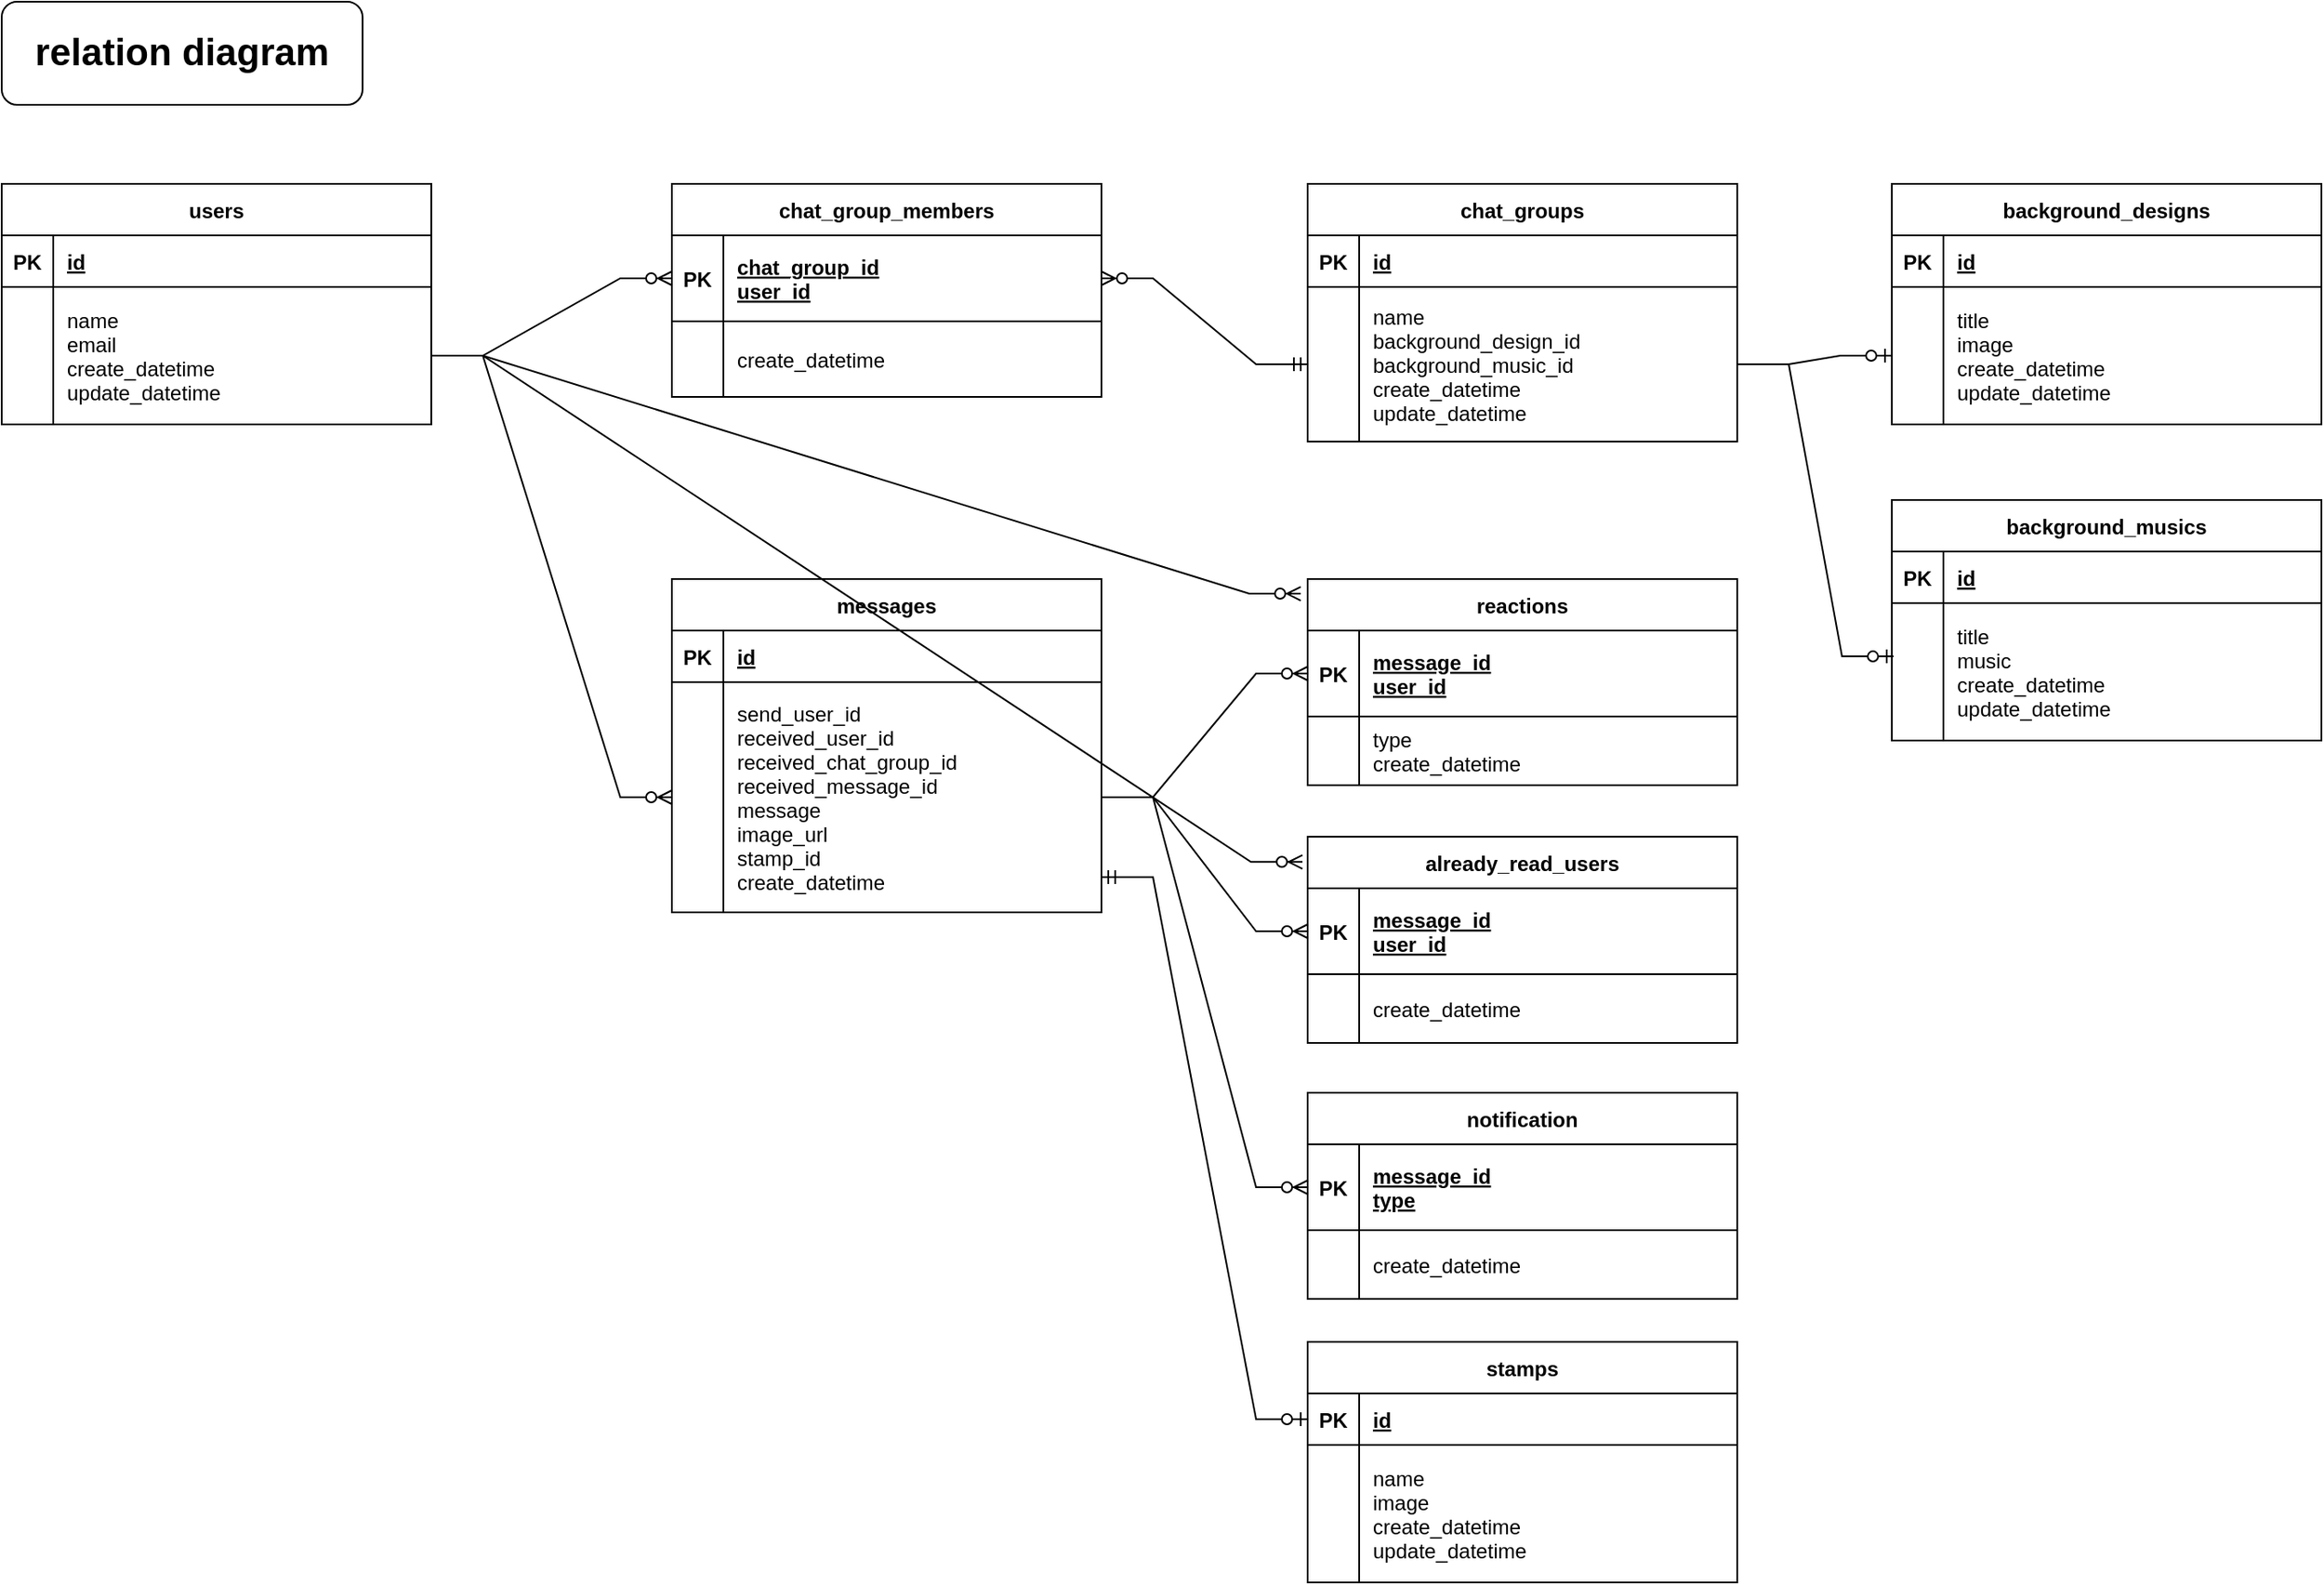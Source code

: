<mxfile version="20.3.0" type="device"><diagram id="R2lEEEUBdFMjLlhIrx00" name="relation diagram"><mxGraphModel dx="1426" dy="870" grid="1" gridSize="10" guides="1" tooltips="1" connect="1" arrows="1" fold="1" page="1" pageScale="1" pageWidth="850" pageHeight="1100" math="0" shadow="0" extFonts="Permanent Marker^https://fonts.googleapis.com/css?family=Permanent+Marker"><root><mxCell id="0"/><mxCell id="1" parent="0"/><mxCell id="Bx2NuQBaS8KRFv1rN33F-1" value="users" style="shape=table;startSize=30;container=1;collapsible=1;childLayout=tableLayout;fixedRows=1;rowLines=0;fontStyle=1;align=center;resizeLast=1;" parent="1" vertex="1"><mxGeometry x="60" y="146" width="250" height="140" as="geometry"/></mxCell><mxCell id="Bx2NuQBaS8KRFv1rN33F-2" value="" style="shape=partialRectangle;collapsible=0;dropTarget=0;pointerEvents=0;fillColor=none;points=[[0,0.5],[1,0.5]];portConstraint=eastwest;top=0;left=0;right=0;bottom=1;" parent="Bx2NuQBaS8KRFv1rN33F-1" vertex="1"><mxGeometry y="30" width="250" height="30" as="geometry"/></mxCell><mxCell id="Bx2NuQBaS8KRFv1rN33F-3" value="PK" style="shape=partialRectangle;overflow=hidden;connectable=0;fillColor=none;top=0;left=0;bottom=0;right=0;fontStyle=1;" parent="Bx2NuQBaS8KRFv1rN33F-2" vertex="1"><mxGeometry width="30" height="30" as="geometry"><mxRectangle width="30" height="30" as="alternateBounds"/></mxGeometry></mxCell><mxCell id="Bx2NuQBaS8KRFv1rN33F-4" value="id" style="shape=partialRectangle;overflow=hidden;connectable=0;fillColor=none;top=0;left=0;bottom=0;right=0;align=left;spacingLeft=6;fontStyle=5;" parent="Bx2NuQBaS8KRFv1rN33F-2" vertex="1"><mxGeometry x="30" width="220" height="30" as="geometry"><mxRectangle width="220" height="30" as="alternateBounds"/></mxGeometry></mxCell><mxCell id="Bx2NuQBaS8KRFv1rN33F-5" value="" style="shape=partialRectangle;collapsible=0;dropTarget=0;pointerEvents=0;fillColor=none;points=[[0,0.5],[1,0.5]];portConstraint=eastwest;top=0;left=0;right=0;bottom=0;" parent="Bx2NuQBaS8KRFv1rN33F-1" vertex="1"><mxGeometry y="60" width="250" height="80" as="geometry"/></mxCell><mxCell id="Bx2NuQBaS8KRFv1rN33F-6" value="" style="shape=partialRectangle;overflow=hidden;connectable=0;fillColor=none;top=0;left=0;bottom=0;right=0;" parent="Bx2NuQBaS8KRFv1rN33F-5" vertex="1"><mxGeometry width="30" height="80" as="geometry"><mxRectangle width="30" height="80" as="alternateBounds"/></mxGeometry></mxCell><mxCell id="Bx2NuQBaS8KRFv1rN33F-7" value="name&#10;email&#10;create_datetime&#10;update_datetime" style="shape=partialRectangle;overflow=hidden;connectable=0;fillColor=none;top=0;left=0;bottom=0;right=0;align=left;spacingLeft=6;" parent="Bx2NuQBaS8KRFv1rN33F-5" vertex="1"><mxGeometry x="30" width="220" height="80" as="geometry"><mxRectangle width="220" height="80" as="alternateBounds"/></mxGeometry></mxCell><mxCell id="Bx2NuQBaS8KRFv1rN33F-8" value="chat_groups" style="shape=table;startSize=30;container=1;collapsible=1;childLayout=tableLayout;fixedRows=1;rowLines=0;fontStyle=1;align=center;resizeLast=1;" parent="1" vertex="1"><mxGeometry x="820" y="146" width="250" height="150" as="geometry"/></mxCell><mxCell id="Bx2NuQBaS8KRFv1rN33F-9" value="" style="shape=partialRectangle;collapsible=0;dropTarget=0;pointerEvents=0;fillColor=none;points=[[0,0.5],[1,0.5]];portConstraint=eastwest;top=0;left=0;right=0;bottom=1;" parent="Bx2NuQBaS8KRFv1rN33F-8" vertex="1"><mxGeometry y="30" width="250" height="30" as="geometry"/></mxCell><mxCell id="Bx2NuQBaS8KRFv1rN33F-10" value="PK" style="shape=partialRectangle;overflow=hidden;connectable=0;fillColor=none;top=0;left=0;bottom=0;right=0;fontStyle=1;" parent="Bx2NuQBaS8KRFv1rN33F-9" vertex="1"><mxGeometry width="30" height="30" as="geometry"><mxRectangle width="30" height="30" as="alternateBounds"/></mxGeometry></mxCell><mxCell id="Bx2NuQBaS8KRFv1rN33F-11" value="id" style="shape=partialRectangle;overflow=hidden;connectable=0;fillColor=none;top=0;left=0;bottom=0;right=0;align=left;spacingLeft=6;fontStyle=5;" parent="Bx2NuQBaS8KRFv1rN33F-9" vertex="1"><mxGeometry x="30" width="220" height="30" as="geometry"><mxRectangle width="220" height="30" as="alternateBounds"/></mxGeometry></mxCell><mxCell id="Bx2NuQBaS8KRFv1rN33F-12" value="" style="shape=partialRectangle;collapsible=0;dropTarget=0;pointerEvents=0;fillColor=none;points=[[0,0.5],[1,0.5]];portConstraint=eastwest;top=0;left=0;right=0;bottom=0;" parent="Bx2NuQBaS8KRFv1rN33F-8" vertex="1"><mxGeometry y="60" width="250" height="90" as="geometry"/></mxCell><mxCell id="Bx2NuQBaS8KRFv1rN33F-13" value="" style="shape=partialRectangle;overflow=hidden;connectable=0;fillColor=none;top=0;left=0;bottom=0;right=0;" parent="Bx2NuQBaS8KRFv1rN33F-12" vertex="1"><mxGeometry width="30" height="90" as="geometry"><mxRectangle width="30" height="90" as="alternateBounds"/></mxGeometry></mxCell><mxCell id="Bx2NuQBaS8KRFv1rN33F-14" value="name&#10;background_design_id&#10;background_music_id&#10;create_datetime&#10;update_datetime" style="shape=partialRectangle;overflow=hidden;connectable=0;fillColor=none;top=0;left=0;bottom=0;right=0;align=left;spacingLeft=6;" parent="Bx2NuQBaS8KRFv1rN33F-12" vertex="1"><mxGeometry x="30" width="220" height="90" as="geometry"><mxRectangle width="220" height="90" as="alternateBounds"/></mxGeometry></mxCell><mxCell id="Bx2NuQBaS8KRFv1rN33F-15" value="chat_group_members" style="shape=table;startSize=30;container=1;collapsible=1;childLayout=tableLayout;fixedRows=1;rowLines=0;fontStyle=1;align=center;resizeLast=1;" parent="1" vertex="1"><mxGeometry x="450" y="146" width="250" height="124" as="geometry"/></mxCell><mxCell id="Bx2NuQBaS8KRFv1rN33F-16" value="" style="shape=partialRectangle;collapsible=0;dropTarget=0;pointerEvents=0;fillColor=none;points=[[0,0.5],[1,0.5]];portConstraint=eastwest;top=0;left=0;right=0;bottom=1;" parent="Bx2NuQBaS8KRFv1rN33F-15" vertex="1"><mxGeometry y="30" width="250" height="50" as="geometry"/></mxCell><mxCell id="Bx2NuQBaS8KRFv1rN33F-17" value="PK" style="shape=partialRectangle;overflow=hidden;connectable=0;fillColor=none;top=0;left=0;bottom=0;right=0;fontStyle=1;" parent="Bx2NuQBaS8KRFv1rN33F-16" vertex="1"><mxGeometry width="30" height="50" as="geometry"><mxRectangle width="30" height="50" as="alternateBounds"/></mxGeometry></mxCell><mxCell id="Bx2NuQBaS8KRFv1rN33F-18" value="chat_group_id&#10;user_id" style="shape=partialRectangle;overflow=hidden;connectable=0;fillColor=none;top=0;left=0;bottom=0;right=0;align=left;spacingLeft=6;fontStyle=5;" parent="Bx2NuQBaS8KRFv1rN33F-16" vertex="1"><mxGeometry x="30" width="220" height="50" as="geometry"><mxRectangle width="220" height="50" as="alternateBounds"/></mxGeometry></mxCell><mxCell id="Bx2NuQBaS8KRFv1rN33F-19" value="" style="shape=partialRectangle;collapsible=0;dropTarget=0;pointerEvents=0;fillColor=none;points=[[0,0.5],[1,0.5]];portConstraint=eastwest;top=0;left=0;right=0;bottom=0;" parent="Bx2NuQBaS8KRFv1rN33F-15" vertex="1"><mxGeometry y="80" width="250" height="44" as="geometry"/></mxCell><mxCell id="Bx2NuQBaS8KRFv1rN33F-20" value="" style="shape=partialRectangle;overflow=hidden;connectable=0;fillColor=none;top=0;left=0;bottom=0;right=0;" parent="Bx2NuQBaS8KRFv1rN33F-19" vertex="1"><mxGeometry width="30" height="44" as="geometry"><mxRectangle width="30" height="44" as="alternateBounds"/></mxGeometry></mxCell><mxCell id="Bx2NuQBaS8KRFv1rN33F-21" value="create_datetime" style="shape=partialRectangle;overflow=hidden;connectable=0;fillColor=none;top=0;left=0;bottom=0;right=0;align=left;spacingLeft=6;" parent="Bx2NuQBaS8KRFv1rN33F-19" vertex="1"><mxGeometry x="30" width="220" height="44" as="geometry"><mxRectangle width="220" height="44" as="alternateBounds"/></mxGeometry></mxCell><mxCell id="Bx2NuQBaS8KRFv1rN33F-22" value="messages" style="shape=table;startSize=30;container=1;collapsible=1;childLayout=tableLayout;fixedRows=1;rowLines=0;fontStyle=1;align=center;resizeLast=1;" parent="1" vertex="1"><mxGeometry x="450" y="376" width="250" height="194" as="geometry"/></mxCell><mxCell id="Bx2NuQBaS8KRFv1rN33F-23" value="" style="shape=partialRectangle;collapsible=0;dropTarget=0;pointerEvents=0;fillColor=none;points=[[0,0.5],[1,0.5]];portConstraint=eastwest;top=0;left=0;right=0;bottom=1;" parent="Bx2NuQBaS8KRFv1rN33F-22" vertex="1"><mxGeometry y="30" width="250" height="30" as="geometry"/></mxCell><mxCell id="Bx2NuQBaS8KRFv1rN33F-24" value="PK" style="shape=partialRectangle;overflow=hidden;connectable=0;fillColor=none;top=0;left=0;bottom=0;right=0;fontStyle=1;" parent="Bx2NuQBaS8KRFv1rN33F-23" vertex="1"><mxGeometry width="30" height="30" as="geometry"><mxRectangle width="30" height="30" as="alternateBounds"/></mxGeometry></mxCell><mxCell id="Bx2NuQBaS8KRFv1rN33F-25" value="id" style="shape=partialRectangle;overflow=hidden;connectable=0;fillColor=none;top=0;left=0;bottom=0;right=0;align=left;spacingLeft=6;fontStyle=5;" parent="Bx2NuQBaS8KRFv1rN33F-23" vertex="1"><mxGeometry x="30" width="220" height="30" as="geometry"><mxRectangle width="220" height="30" as="alternateBounds"/></mxGeometry></mxCell><mxCell id="Bx2NuQBaS8KRFv1rN33F-26" value="" style="shape=partialRectangle;collapsible=0;dropTarget=0;pointerEvents=0;fillColor=none;points=[[0,0.5],[1,0.5]];portConstraint=eastwest;top=0;left=0;right=0;bottom=0;" parent="Bx2NuQBaS8KRFv1rN33F-22" vertex="1"><mxGeometry y="60" width="250" height="134" as="geometry"/></mxCell><mxCell id="Bx2NuQBaS8KRFv1rN33F-27" value="" style="shape=partialRectangle;overflow=hidden;connectable=0;fillColor=none;top=0;left=0;bottom=0;right=0;" parent="Bx2NuQBaS8KRFv1rN33F-26" vertex="1"><mxGeometry width="30" height="134" as="geometry"><mxRectangle width="30" height="134" as="alternateBounds"/></mxGeometry></mxCell><mxCell id="Bx2NuQBaS8KRFv1rN33F-28" value="send_user_id&#10;received_user_id&#10;received_chat_group_id&#10;received_message_id&#10;message&#10;image_url&#10;stamp_id&#10;create_datetime" style="shape=partialRectangle;overflow=hidden;connectable=0;fillColor=none;top=0;left=0;bottom=0;right=0;align=left;spacingLeft=6;" parent="Bx2NuQBaS8KRFv1rN33F-26" vertex="1"><mxGeometry x="30" width="220" height="134" as="geometry"><mxRectangle width="220" height="134" as="alternateBounds"/></mxGeometry></mxCell><mxCell id="Bx2NuQBaS8KRFv1rN33F-29" value="already_read_users" style="shape=table;startSize=30;container=1;collapsible=1;childLayout=tableLayout;fixedRows=1;rowLines=0;fontStyle=1;align=center;resizeLast=1;" parent="1" vertex="1"><mxGeometry x="820" y="526" width="250" height="120" as="geometry"/></mxCell><mxCell id="Bx2NuQBaS8KRFv1rN33F-30" value="" style="shape=partialRectangle;collapsible=0;dropTarget=0;pointerEvents=0;fillColor=none;points=[[0,0.5],[1,0.5]];portConstraint=eastwest;top=0;left=0;right=0;bottom=1;" parent="Bx2NuQBaS8KRFv1rN33F-29" vertex="1"><mxGeometry y="30" width="250" height="50" as="geometry"/></mxCell><mxCell id="Bx2NuQBaS8KRFv1rN33F-31" value="PK" style="shape=partialRectangle;overflow=hidden;connectable=0;fillColor=none;top=0;left=0;bottom=0;right=0;fontStyle=1;" parent="Bx2NuQBaS8KRFv1rN33F-30" vertex="1"><mxGeometry width="30" height="50" as="geometry"><mxRectangle width="30" height="50" as="alternateBounds"/></mxGeometry></mxCell><mxCell id="Bx2NuQBaS8KRFv1rN33F-32" value="message_id&#10;user_id" style="shape=partialRectangle;overflow=hidden;connectable=0;fillColor=none;top=0;left=0;bottom=0;right=0;align=left;spacingLeft=6;fontStyle=5;" parent="Bx2NuQBaS8KRFv1rN33F-30" vertex="1"><mxGeometry x="30" width="220" height="50" as="geometry"><mxRectangle width="220" height="50" as="alternateBounds"/></mxGeometry></mxCell><mxCell id="Bx2NuQBaS8KRFv1rN33F-33" value="" style="shape=partialRectangle;collapsible=0;dropTarget=0;pointerEvents=0;fillColor=none;points=[[0,0.5],[1,0.5]];portConstraint=eastwest;top=0;left=0;right=0;bottom=0;" parent="Bx2NuQBaS8KRFv1rN33F-29" vertex="1"><mxGeometry y="80" width="250" height="40" as="geometry"/></mxCell><mxCell id="Bx2NuQBaS8KRFv1rN33F-34" value="" style="shape=partialRectangle;overflow=hidden;connectable=0;fillColor=none;top=0;left=0;bottom=0;right=0;" parent="Bx2NuQBaS8KRFv1rN33F-33" vertex="1"><mxGeometry width="30" height="40" as="geometry"><mxRectangle width="30" height="40" as="alternateBounds"/></mxGeometry></mxCell><mxCell id="Bx2NuQBaS8KRFv1rN33F-35" value="create_datetime" style="shape=partialRectangle;overflow=hidden;connectable=0;fillColor=none;top=0;left=0;bottom=0;right=0;align=left;spacingLeft=6;" parent="Bx2NuQBaS8KRFv1rN33F-33" vertex="1"><mxGeometry x="30" width="220" height="40" as="geometry"><mxRectangle width="220" height="40" as="alternateBounds"/></mxGeometry></mxCell><mxCell id="Bx2NuQBaS8KRFv1rN33F-36" value="reactions" style="shape=table;startSize=30;container=1;collapsible=1;childLayout=tableLayout;fixedRows=1;rowLines=0;fontStyle=1;align=center;resizeLast=1;" parent="1" vertex="1"><mxGeometry x="820" y="376" width="250" height="120" as="geometry"/></mxCell><mxCell id="Bx2NuQBaS8KRFv1rN33F-37" value="" style="shape=partialRectangle;collapsible=0;dropTarget=0;pointerEvents=0;fillColor=none;points=[[0,0.5],[1,0.5]];portConstraint=eastwest;top=0;left=0;right=0;bottom=1;" parent="Bx2NuQBaS8KRFv1rN33F-36" vertex="1"><mxGeometry y="30" width="250" height="50" as="geometry"/></mxCell><mxCell id="Bx2NuQBaS8KRFv1rN33F-38" value="PK" style="shape=partialRectangle;overflow=hidden;connectable=0;fillColor=none;top=0;left=0;bottom=0;right=0;fontStyle=1;" parent="Bx2NuQBaS8KRFv1rN33F-37" vertex="1"><mxGeometry width="30" height="50" as="geometry"><mxRectangle width="30" height="50" as="alternateBounds"/></mxGeometry></mxCell><mxCell id="Bx2NuQBaS8KRFv1rN33F-39" value="message_id&#10;user_id" style="shape=partialRectangle;overflow=hidden;connectable=0;fillColor=none;top=0;left=0;bottom=0;right=0;align=left;spacingLeft=6;fontStyle=5;" parent="Bx2NuQBaS8KRFv1rN33F-37" vertex="1"><mxGeometry x="30" width="220" height="50" as="geometry"><mxRectangle width="220" height="50" as="alternateBounds"/></mxGeometry></mxCell><mxCell id="Bx2NuQBaS8KRFv1rN33F-40" value="" style="shape=partialRectangle;collapsible=0;dropTarget=0;pointerEvents=0;fillColor=none;points=[[0,0.5],[1,0.5]];portConstraint=eastwest;top=0;left=0;right=0;bottom=0;" parent="Bx2NuQBaS8KRFv1rN33F-36" vertex="1"><mxGeometry y="80" width="250" height="40" as="geometry"/></mxCell><mxCell id="Bx2NuQBaS8KRFv1rN33F-41" value="" style="shape=partialRectangle;overflow=hidden;connectable=0;fillColor=none;top=0;left=0;bottom=0;right=0;" parent="Bx2NuQBaS8KRFv1rN33F-40" vertex="1"><mxGeometry width="30" height="40" as="geometry"><mxRectangle width="30" height="40" as="alternateBounds"/></mxGeometry></mxCell><mxCell id="Bx2NuQBaS8KRFv1rN33F-42" value="type&#10;create_datetime" style="shape=partialRectangle;overflow=hidden;connectable=0;fillColor=none;top=0;left=0;bottom=0;right=0;align=left;spacingLeft=6;" parent="Bx2NuQBaS8KRFv1rN33F-40" vertex="1"><mxGeometry x="30" width="220" height="40" as="geometry"><mxRectangle width="220" height="40" as="alternateBounds"/></mxGeometry></mxCell><mxCell id="Bx2NuQBaS8KRFv1rN33F-43" value="notification" style="shape=table;startSize=30;container=1;collapsible=1;childLayout=tableLayout;fixedRows=1;rowLines=0;fontStyle=1;align=center;resizeLast=1;" parent="1" vertex="1"><mxGeometry x="820" y="675" width="250" height="120" as="geometry"/></mxCell><mxCell id="Bx2NuQBaS8KRFv1rN33F-44" value="" style="shape=partialRectangle;collapsible=0;dropTarget=0;pointerEvents=0;fillColor=none;points=[[0,0.5],[1,0.5]];portConstraint=eastwest;top=0;left=0;right=0;bottom=1;" parent="Bx2NuQBaS8KRFv1rN33F-43" vertex="1"><mxGeometry y="30" width="250" height="50" as="geometry"/></mxCell><mxCell id="Bx2NuQBaS8KRFv1rN33F-45" value="PK" style="shape=partialRectangle;overflow=hidden;connectable=0;fillColor=none;top=0;left=0;bottom=0;right=0;fontStyle=1;" parent="Bx2NuQBaS8KRFv1rN33F-44" vertex="1"><mxGeometry width="30" height="50" as="geometry"><mxRectangle width="30" height="50" as="alternateBounds"/></mxGeometry></mxCell><mxCell id="Bx2NuQBaS8KRFv1rN33F-46" value="message_id&#10;type" style="shape=partialRectangle;overflow=hidden;connectable=0;fillColor=none;top=0;left=0;bottom=0;right=0;align=left;spacingLeft=6;fontStyle=5;" parent="Bx2NuQBaS8KRFv1rN33F-44" vertex="1"><mxGeometry x="30" width="220" height="50" as="geometry"><mxRectangle width="220" height="50" as="alternateBounds"/></mxGeometry></mxCell><mxCell id="Bx2NuQBaS8KRFv1rN33F-47" value="" style="shape=partialRectangle;collapsible=0;dropTarget=0;pointerEvents=0;fillColor=none;points=[[0,0.5],[1,0.5]];portConstraint=eastwest;top=0;left=0;right=0;bottom=0;" parent="Bx2NuQBaS8KRFv1rN33F-43" vertex="1"><mxGeometry y="80" width="250" height="40" as="geometry"/></mxCell><mxCell id="Bx2NuQBaS8KRFv1rN33F-48" value="" style="shape=partialRectangle;overflow=hidden;connectable=0;fillColor=none;top=0;left=0;bottom=0;right=0;" parent="Bx2NuQBaS8KRFv1rN33F-47" vertex="1"><mxGeometry width="30" height="40" as="geometry"><mxRectangle width="30" height="40" as="alternateBounds"/></mxGeometry></mxCell><mxCell id="Bx2NuQBaS8KRFv1rN33F-49" value="create_datetime" style="shape=partialRectangle;overflow=hidden;connectable=0;fillColor=none;top=0;left=0;bottom=0;right=0;align=left;spacingLeft=6;" parent="Bx2NuQBaS8KRFv1rN33F-47" vertex="1"><mxGeometry x="30" width="220" height="40" as="geometry"><mxRectangle width="220" height="40" as="alternateBounds"/></mxGeometry></mxCell><mxCell id="Bx2NuQBaS8KRFv1rN33F-50" value="background_designs" style="shape=table;startSize=30;container=1;collapsible=1;childLayout=tableLayout;fixedRows=1;rowLines=0;fontStyle=1;align=center;resizeLast=1;" parent="1" vertex="1"><mxGeometry x="1160" y="146" width="250" height="140" as="geometry"/></mxCell><mxCell id="Bx2NuQBaS8KRFv1rN33F-51" value="" style="shape=partialRectangle;collapsible=0;dropTarget=0;pointerEvents=0;fillColor=none;points=[[0,0.5],[1,0.5]];portConstraint=eastwest;top=0;left=0;right=0;bottom=1;" parent="Bx2NuQBaS8KRFv1rN33F-50" vertex="1"><mxGeometry y="30" width="250" height="30" as="geometry"/></mxCell><mxCell id="Bx2NuQBaS8KRFv1rN33F-52" value="PK" style="shape=partialRectangle;overflow=hidden;connectable=0;fillColor=none;top=0;left=0;bottom=0;right=0;fontStyle=1;" parent="Bx2NuQBaS8KRFv1rN33F-51" vertex="1"><mxGeometry width="30" height="30" as="geometry"><mxRectangle width="30" height="30" as="alternateBounds"/></mxGeometry></mxCell><mxCell id="Bx2NuQBaS8KRFv1rN33F-53" value="id" style="shape=partialRectangle;overflow=hidden;connectable=0;fillColor=none;top=0;left=0;bottom=0;right=0;align=left;spacingLeft=6;fontStyle=5;" parent="Bx2NuQBaS8KRFv1rN33F-51" vertex="1"><mxGeometry x="30" width="220" height="30" as="geometry"><mxRectangle width="220" height="30" as="alternateBounds"/></mxGeometry></mxCell><mxCell id="Bx2NuQBaS8KRFv1rN33F-54" value="" style="shape=partialRectangle;collapsible=0;dropTarget=0;pointerEvents=0;fillColor=none;points=[[0,0.5],[1,0.5]];portConstraint=eastwest;top=0;left=0;right=0;bottom=0;" parent="Bx2NuQBaS8KRFv1rN33F-50" vertex="1"><mxGeometry y="60" width="250" height="80" as="geometry"/></mxCell><mxCell id="Bx2NuQBaS8KRFv1rN33F-55" value="" style="shape=partialRectangle;overflow=hidden;connectable=0;fillColor=none;top=0;left=0;bottom=0;right=0;" parent="Bx2NuQBaS8KRFv1rN33F-54" vertex="1"><mxGeometry width="30" height="80" as="geometry"><mxRectangle width="30" height="80" as="alternateBounds"/></mxGeometry></mxCell><mxCell id="Bx2NuQBaS8KRFv1rN33F-56" value="title&#10;image&#10;create_datetime&#10;update_datetime" style="shape=partialRectangle;overflow=hidden;connectable=0;fillColor=none;top=0;left=0;bottom=0;right=0;align=left;spacingLeft=6;" parent="Bx2NuQBaS8KRFv1rN33F-54" vertex="1"><mxGeometry x="30" width="220" height="80" as="geometry"><mxRectangle width="220" height="80" as="alternateBounds"/></mxGeometry></mxCell><mxCell id="Bx2NuQBaS8KRFv1rN33F-57" value="background_musics" style="shape=table;startSize=30;container=1;collapsible=1;childLayout=tableLayout;fixedRows=1;rowLines=0;fontStyle=1;align=center;resizeLast=1;" parent="1" vertex="1"><mxGeometry x="1160" y="330" width="250" height="140" as="geometry"/></mxCell><mxCell id="Bx2NuQBaS8KRFv1rN33F-58" value="" style="shape=partialRectangle;collapsible=0;dropTarget=0;pointerEvents=0;fillColor=none;points=[[0,0.5],[1,0.5]];portConstraint=eastwest;top=0;left=0;right=0;bottom=1;" parent="Bx2NuQBaS8KRFv1rN33F-57" vertex="1"><mxGeometry y="30" width="250" height="30" as="geometry"/></mxCell><mxCell id="Bx2NuQBaS8KRFv1rN33F-59" value="PK" style="shape=partialRectangle;overflow=hidden;connectable=0;fillColor=none;top=0;left=0;bottom=0;right=0;fontStyle=1;" parent="Bx2NuQBaS8KRFv1rN33F-58" vertex="1"><mxGeometry width="30" height="30" as="geometry"><mxRectangle width="30" height="30" as="alternateBounds"/></mxGeometry></mxCell><mxCell id="Bx2NuQBaS8KRFv1rN33F-60" value="id" style="shape=partialRectangle;overflow=hidden;connectable=0;fillColor=none;top=0;left=0;bottom=0;right=0;align=left;spacingLeft=6;fontStyle=5;" parent="Bx2NuQBaS8KRFv1rN33F-58" vertex="1"><mxGeometry x="30" width="220" height="30" as="geometry"><mxRectangle width="220" height="30" as="alternateBounds"/></mxGeometry></mxCell><mxCell id="Bx2NuQBaS8KRFv1rN33F-61" value="" style="shape=partialRectangle;collapsible=0;dropTarget=0;pointerEvents=0;fillColor=none;points=[[0,0.5],[1,0.5]];portConstraint=eastwest;top=0;left=0;right=0;bottom=0;" parent="Bx2NuQBaS8KRFv1rN33F-57" vertex="1"><mxGeometry y="60" width="250" height="80" as="geometry"/></mxCell><mxCell id="Bx2NuQBaS8KRFv1rN33F-62" value="" style="shape=partialRectangle;overflow=hidden;connectable=0;fillColor=none;top=0;left=0;bottom=0;right=0;" parent="Bx2NuQBaS8KRFv1rN33F-61" vertex="1"><mxGeometry width="30" height="80" as="geometry"><mxRectangle width="30" height="80" as="alternateBounds"/></mxGeometry></mxCell><mxCell id="Bx2NuQBaS8KRFv1rN33F-63" value="title&#10;music&#10;create_datetime&#10;update_datetime" style="shape=partialRectangle;overflow=hidden;connectable=0;fillColor=none;top=0;left=0;bottom=0;right=0;align=left;spacingLeft=6;" parent="Bx2NuQBaS8KRFv1rN33F-61" vertex="1"><mxGeometry x="30" width="220" height="80" as="geometry"><mxRectangle width="220" height="80" as="alternateBounds"/></mxGeometry></mxCell><mxCell id="Bx2NuQBaS8KRFv1rN33F-64" value="stamps" style="shape=table;startSize=30;container=1;collapsible=1;childLayout=tableLayout;fixedRows=1;rowLines=0;fontStyle=1;align=center;resizeLast=1;" parent="1" vertex="1"><mxGeometry x="820" y="820" width="250" height="140" as="geometry"/></mxCell><mxCell id="Bx2NuQBaS8KRFv1rN33F-65" value="" style="shape=partialRectangle;collapsible=0;dropTarget=0;pointerEvents=0;fillColor=none;points=[[0,0.5],[1,0.5]];portConstraint=eastwest;top=0;left=0;right=0;bottom=1;" parent="Bx2NuQBaS8KRFv1rN33F-64" vertex="1"><mxGeometry y="30" width="250" height="30" as="geometry"/></mxCell><mxCell id="Bx2NuQBaS8KRFv1rN33F-66" value="PK" style="shape=partialRectangle;overflow=hidden;connectable=0;fillColor=none;top=0;left=0;bottom=0;right=0;fontStyle=1;" parent="Bx2NuQBaS8KRFv1rN33F-65" vertex="1"><mxGeometry width="30" height="30" as="geometry"><mxRectangle width="30" height="30" as="alternateBounds"/></mxGeometry></mxCell><mxCell id="Bx2NuQBaS8KRFv1rN33F-67" value="id" style="shape=partialRectangle;overflow=hidden;connectable=0;fillColor=none;top=0;left=0;bottom=0;right=0;align=left;spacingLeft=6;fontStyle=5;" parent="Bx2NuQBaS8KRFv1rN33F-65" vertex="1"><mxGeometry x="30" width="220" height="30" as="geometry"><mxRectangle width="220" height="30" as="alternateBounds"/></mxGeometry></mxCell><mxCell id="Bx2NuQBaS8KRFv1rN33F-68" value="" style="shape=partialRectangle;collapsible=0;dropTarget=0;pointerEvents=0;fillColor=none;points=[[0,0.5],[1,0.5]];portConstraint=eastwest;top=0;left=0;right=0;bottom=0;" parent="Bx2NuQBaS8KRFv1rN33F-64" vertex="1"><mxGeometry y="60" width="250" height="80" as="geometry"/></mxCell><mxCell id="Bx2NuQBaS8KRFv1rN33F-69" value="" style="shape=partialRectangle;overflow=hidden;connectable=0;fillColor=none;top=0;left=0;bottom=0;right=0;" parent="Bx2NuQBaS8KRFv1rN33F-68" vertex="1"><mxGeometry width="30" height="80" as="geometry"><mxRectangle width="30" height="80" as="alternateBounds"/></mxGeometry></mxCell><mxCell id="Bx2NuQBaS8KRFv1rN33F-70" value="name&#10;image&#10;create_datetime&#10;update_datetime" style="shape=partialRectangle;overflow=hidden;connectable=0;fillColor=none;top=0;left=0;bottom=0;right=0;align=left;spacingLeft=6;" parent="Bx2NuQBaS8KRFv1rN33F-68" vertex="1"><mxGeometry x="30" width="220" height="80" as="geometry"><mxRectangle width="220" height="80" as="alternateBounds"/></mxGeometry></mxCell><mxCell id="Bx2NuQBaS8KRFv1rN33F-71" value="" style="edgeStyle=entityRelationEdgeStyle;fontSize=12;html=1;endArrow=ERzeroToMany;endFill=1;rounded=0;entryX=0;entryY=0.5;entryDx=0;entryDy=0;" parent="1" source="Bx2NuQBaS8KRFv1rN33F-5" target="Bx2NuQBaS8KRFv1rN33F-16" edge="1"><mxGeometry width="100" height="100" relative="1" as="geometry"><mxPoint x="20" y="386" as="sourcePoint"/><mxPoint x="120" y="286" as="targetPoint"/></mxGeometry></mxCell><mxCell id="Bx2NuQBaS8KRFv1rN33F-72" value="" style="edgeStyle=entityRelationEdgeStyle;fontSize=12;html=1;endArrow=ERzeroToMany;startArrow=ERmandOne;rounded=0;entryX=1;entryY=0.5;entryDx=0;entryDy=0;" parent="1" source="Bx2NuQBaS8KRFv1rN33F-12" target="Bx2NuQBaS8KRFv1rN33F-16" edge="1"><mxGeometry width="100" height="100" relative="1" as="geometry"><mxPoint x="600" y="326" as="sourcePoint"/><mxPoint x="700" y="226" as="targetPoint"/></mxGeometry></mxCell><mxCell id="Bx2NuQBaS8KRFv1rN33F-73" value="" style="edgeStyle=entityRelationEdgeStyle;fontSize=12;html=1;endArrow=ERzeroToMany;endFill=1;rounded=0;entryX=0;entryY=0.5;entryDx=0;entryDy=0;exitX=1;exitY=0.5;exitDx=0;exitDy=0;" parent="1" source="Bx2NuQBaS8KRFv1rN33F-5" target="Bx2NuQBaS8KRFv1rN33F-26" edge="1"><mxGeometry width="100" height="100" relative="1" as="geometry"><mxPoint x="300" y="376" as="sourcePoint"/><mxPoint x="400" y="531" as="targetPoint"/></mxGeometry></mxCell><mxCell id="Bx2NuQBaS8KRFv1rN33F-74" value="" style="edgeStyle=entityRelationEdgeStyle;fontSize=12;html=1;endArrow=ERzeroToMany;endFill=1;rounded=0;entryX=0;entryY=0.5;entryDx=0;entryDy=0;exitX=1;exitY=0.5;exitDx=0;exitDy=0;" parent="1" source="Bx2NuQBaS8KRFv1rN33F-26" target="Bx2NuQBaS8KRFv1rN33F-44" edge="1"><mxGeometry width="100" height="100" relative="1" as="geometry"><mxPoint x="820" y="556" as="sourcePoint"/><mxPoint x="920" y="991" as="targetPoint"/></mxGeometry></mxCell><mxCell id="Bx2NuQBaS8KRFv1rN33F-75" value="" style="edgeStyle=entityRelationEdgeStyle;fontSize=12;html=1;endArrow=ERzeroToMany;endFill=1;rounded=0;entryX=0;entryY=0.5;entryDx=0;entryDy=0;exitX=1;exitY=0.5;exitDx=0;exitDy=0;" parent="1" source="Bx2NuQBaS8KRFv1rN33F-26" target="Bx2NuQBaS8KRFv1rN33F-30" edge="1"><mxGeometry width="100" height="100" relative="1" as="geometry"><mxPoint x="730" y="701" as="sourcePoint"/><mxPoint x="830" y="701" as="targetPoint"/></mxGeometry></mxCell><mxCell id="Bx2NuQBaS8KRFv1rN33F-78" value="" style="edgeStyle=entityRelationEdgeStyle;fontSize=12;html=1;endArrow=ERzeroToMany;endFill=1;rounded=0;exitX=1;exitY=0.5;exitDx=0;exitDy=0;" parent="1" source="Bx2NuQBaS8KRFv1rN33F-26" target="Bx2NuQBaS8KRFv1rN33F-37" edge="1"><mxGeometry width="100" height="100" relative="1" as="geometry"><mxPoint x="730" y="701" as="sourcePoint"/><mxPoint x="830" y="441" as="targetPoint"/></mxGeometry></mxCell><mxCell id="Bx2NuQBaS8KRFv1rN33F-80" value="" style="edgeStyle=entityRelationEdgeStyle;fontSize=12;html=1;endArrow=ERzeroToOne;startArrow=ERmandOne;rounded=0;exitX=1;exitY=0.847;exitDx=0;exitDy=0;exitPerimeter=0;entryX=0;entryY=0.5;entryDx=0;entryDy=0;" parent="1" source="Bx2NuQBaS8KRFv1rN33F-26" target="Bx2NuQBaS8KRFv1rN33F-65" edge="1"><mxGeometry width="100" height="100" relative="1" as="geometry"><mxPoint x="750" y="866" as="sourcePoint"/><mxPoint x="470" y="906" as="targetPoint"/></mxGeometry></mxCell><mxCell id="Bx2NuQBaS8KRFv1rN33F-82" value="" style="edgeStyle=entityRelationEdgeStyle;fontSize=12;html=1;endArrow=ERzeroToMany;endFill=1;rounded=0;exitX=1;exitY=0.5;exitDx=0;exitDy=0;entryX=-0.016;entryY=0.071;entryDx=0;entryDy=0;entryPerimeter=0;" parent="1" source="Bx2NuQBaS8KRFv1rN33F-5" target="Bx2NuQBaS8KRFv1rN33F-36" edge="1"><mxGeometry width="100" height="100" relative="1" as="geometry"><mxPoint x="190" y="546" as="sourcePoint"/><mxPoint x="290" y="446" as="targetPoint"/></mxGeometry></mxCell><mxCell id="Bx2NuQBaS8KRFv1rN33F-83" value="" style="edgeStyle=entityRelationEdgeStyle;fontSize=12;html=1;endArrow=ERzeroToMany;endFill=1;rounded=0;entryX=-0.012;entryY=0.122;entryDx=0;entryDy=0;entryPerimeter=0;exitX=1;exitY=0.5;exitDx=0;exitDy=0;" parent="1" source="Bx2NuQBaS8KRFv1rN33F-5" target="Bx2NuQBaS8KRFv1rN33F-29" edge="1"><mxGeometry width="100" height="100" relative="1" as="geometry"><mxPoint x="310" y="166" as="sourcePoint"/><mxPoint x="826" y="394.52" as="targetPoint"/></mxGeometry></mxCell><mxCell id="Bx2NuQBaS8KRFv1rN33F-85" value="&lt;b&gt;relation diagram&lt;/b&gt;" style="rounded=1;whiteSpace=wrap;html=1;fontSize=22;" parent="1" vertex="1"><mxGeometry x="60" y="40" width="210" height="60" as="geometry"/></mxCell><mxCell id="Fkiui5dphBKbJpl_JGSz-2" value="" style="edgeStyle=entityRelationEdgeStyle;fontSize=12;html=1;endArrow=ERzeroToOne;endFill=1;rounded=0;" edge="1" parent="1" source="Bx2NuQBaS8KRFv1rN33F-12" target="Bx2NuQBaS8KRFv1rN33F-54"><mxGeometry width="100" height="100" relative="1" as="geometry"><mxPoint x="960" y="420" as="sourcePoint"/><mxPoint x="1060" y="320" as="targetPoint"/></mxGeometry></mxCell><mxCell id="Fkiui5dphBKbJpl_JGSz-3" value="" style="edgeStyle=entityRelationEdgeStyle;fontSize=12;html=1;endArrow=ERzeroToOne;endFill=1;rounded=0;exitX=1;exitY=0.5;exitDx=0;exitDy=0;entryX=0.004;entryY=0.388;entryDx=0;entryDy=0;entryPerimeter=0;" edge="1" parent="1" source="Bx2NuQBaS8KRFv1rN33F-12" target="Bx2NuQBaS8KRFv1rN33F-61"><mxGeometry width="100" height="100" relative="1" as="geometry"><mxPoint x="1080" y="261" as="sourcePoint"/><mxPoint x="1120" y="390" as="targetPoint"/></mxGeometry></mxCell></root></mxGraphModel></diagram></mxfile>